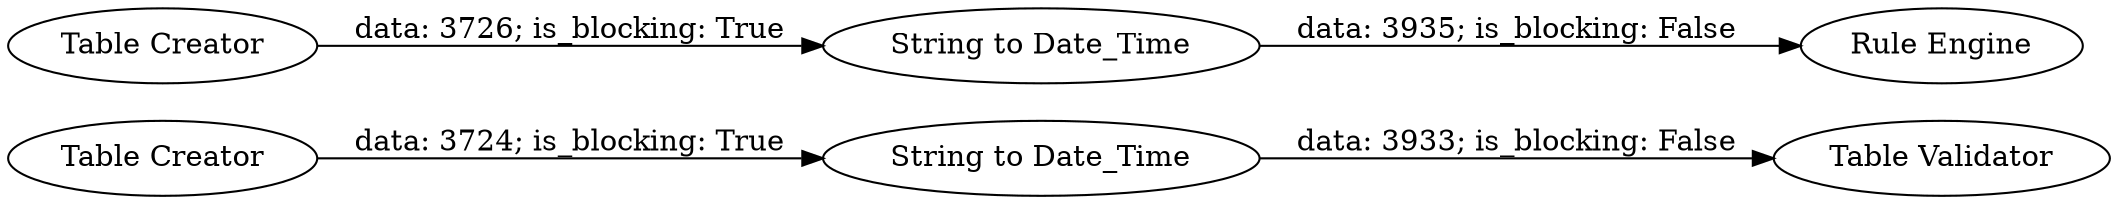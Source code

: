 digraph {
	"3018405824455175363_1" [label="Table Creator"]
	"3018405824455175363_2" [label="String to Date_Time"]
	"3018405824455175363_6" [label="Table Creator"]
	"3018405824455175363_7" [label="Rule Engine"]
	"3018405824455175363_4" [label="String to Date_Time"]
	"3018405824455175363_3" [label="Table Validator"]
	"3018405824455175363_4" -> "3018405824455175363_7" [label="data: 3935; is_blocking: False"]
	"3018405824455175363_1" -> "3018405824455175363_2" [label="data: 3724; is_blocking: True"]
	"3018405824455175363_2" -> "3018405824455175363_3" [label="data: 3933; is_blocking: False"]
	"3018405824455175363_6" -> "3018405824455175363_4" [label="data: 3726; is_blocking: True"]
	rankdir=LR
}
